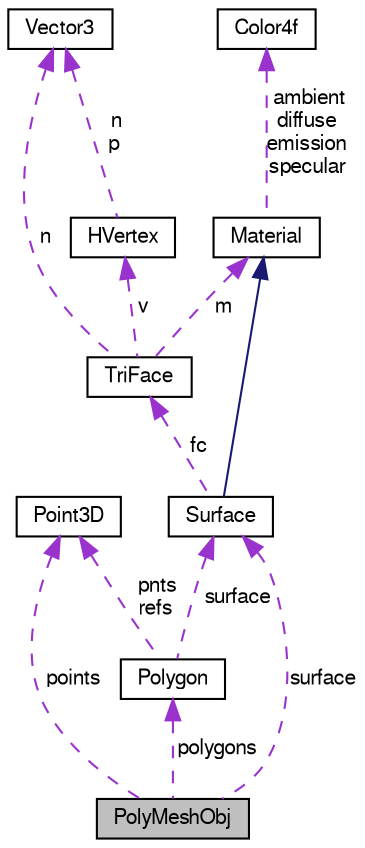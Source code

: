 digraph "PolyMeshObj"
{
 // LATEX_PDF_SIZE
  bgcolor="transparent";
  edge [fontname="FreeSans",fontsize="10",labelfontname="FreeSans",labelfontsize="10"];
  node [fontname="FreeSans",fontsize="10",shape=record];
  Node1 [label="PolyMeshObj",height=0.2,width=0.4,color="black", fillcolor="grey75", style="filled", fontcolor="black",tooltip=" "];
  Node2 -> Node1 [dir="back",color="darkorchid3",fontsize="10",style="dashed",label=" polygons" ,fontname="FreeSans"];
  Node2 [label="Polygon",height=0.2,width=0.4,color="black",URL="$a02560.html",tooltip=" "];
  Node3 -> Node2 [dir="back",color="darkorchid3",fontsize="10",style="dashed",label=" pnts\nrefs" ,fontname="FreeSans"];
  Node3 [label="Point3D",height=0.2,width=0.4,color="black",URL="$a02556.html",tooltip=" "];
  Node4 -> Node2 [dir="back",color="darkorchid3",fontsize="10",style="dashed",label=" surface" ,fontname="FreeSans"];
  Node4 [label="Surface",height=0.2,width=0.4,color="black",URL="$a01792.html",tooltip="Surface class."];
  Node5 -> Node4 [dir="back",color="midnightblue",fontsize="10",style="solid",fontname="FreeSans"];
  Node5 [label="Material",height=0.2,width=0.4,color="black",URL="$a01784.html",tooltip="Material class."];
  Node6 -> Node5 [dir="back",color="darkorchid3",fontsize="10",style="dashed",label=" ambient\ndiffuse\nemission\nspecular" ,fontname="FreeSans"];
  Node6 [label="Color4f",height=0.2,width=0.4,color="black",URL="$a01768.html",tooltip="Color4f class."];
  Node7 -> Node4 [dir="back",color="darkorchid3",fontsize="10",style="dashed",label=" fc" ,fontname="FreeSans"];
  Node7 [label="TriFace",height=0.2,width=0.4,color="black",URL="$a01788.html",tooltip="TriFace class."];
  Node5 -> Node7 [dir="back",color="darkorchid3",fontsize="10",style="dashed",label=" m" ,fontname="FreeSans"];
  Node8 -> Node7 [dir="back",color="darkorchid3",fontsize="10",style="dashed",label=" n" ,fontname="FreeSans"];
  Node8 [label="Vector3",height=0.2,width=0.4,color="black",URL="$a01484.html",tooltip="Vector3 class."];
  Node9 -> Node7 [dir="back",color="darkorchid3",fontsize="10",style="dashed",label=" v" ,fontname="FreeSans"];
  Node9 [label="HVertex",height=0.2,width=0.4,color="black",URL="$a01780.html",tooltip="HVertex class."];
  Node8 -> Node9 [dir="back",color="darkorchid3",fontsize="10",style="dashed",label=" n\np" ,fontname="FreeSans"];
  Node3 -> Node1 [dir="back",color="darkorchid3",fontsize="10",style="dashed",label=" points" ,fontname="FreeSans"];
  Node4 -> Node1 [dir="back",color="darkorchid3",fontsize="10",style="dashed",label=" surface" ,fontname="FreeSans"];
}
